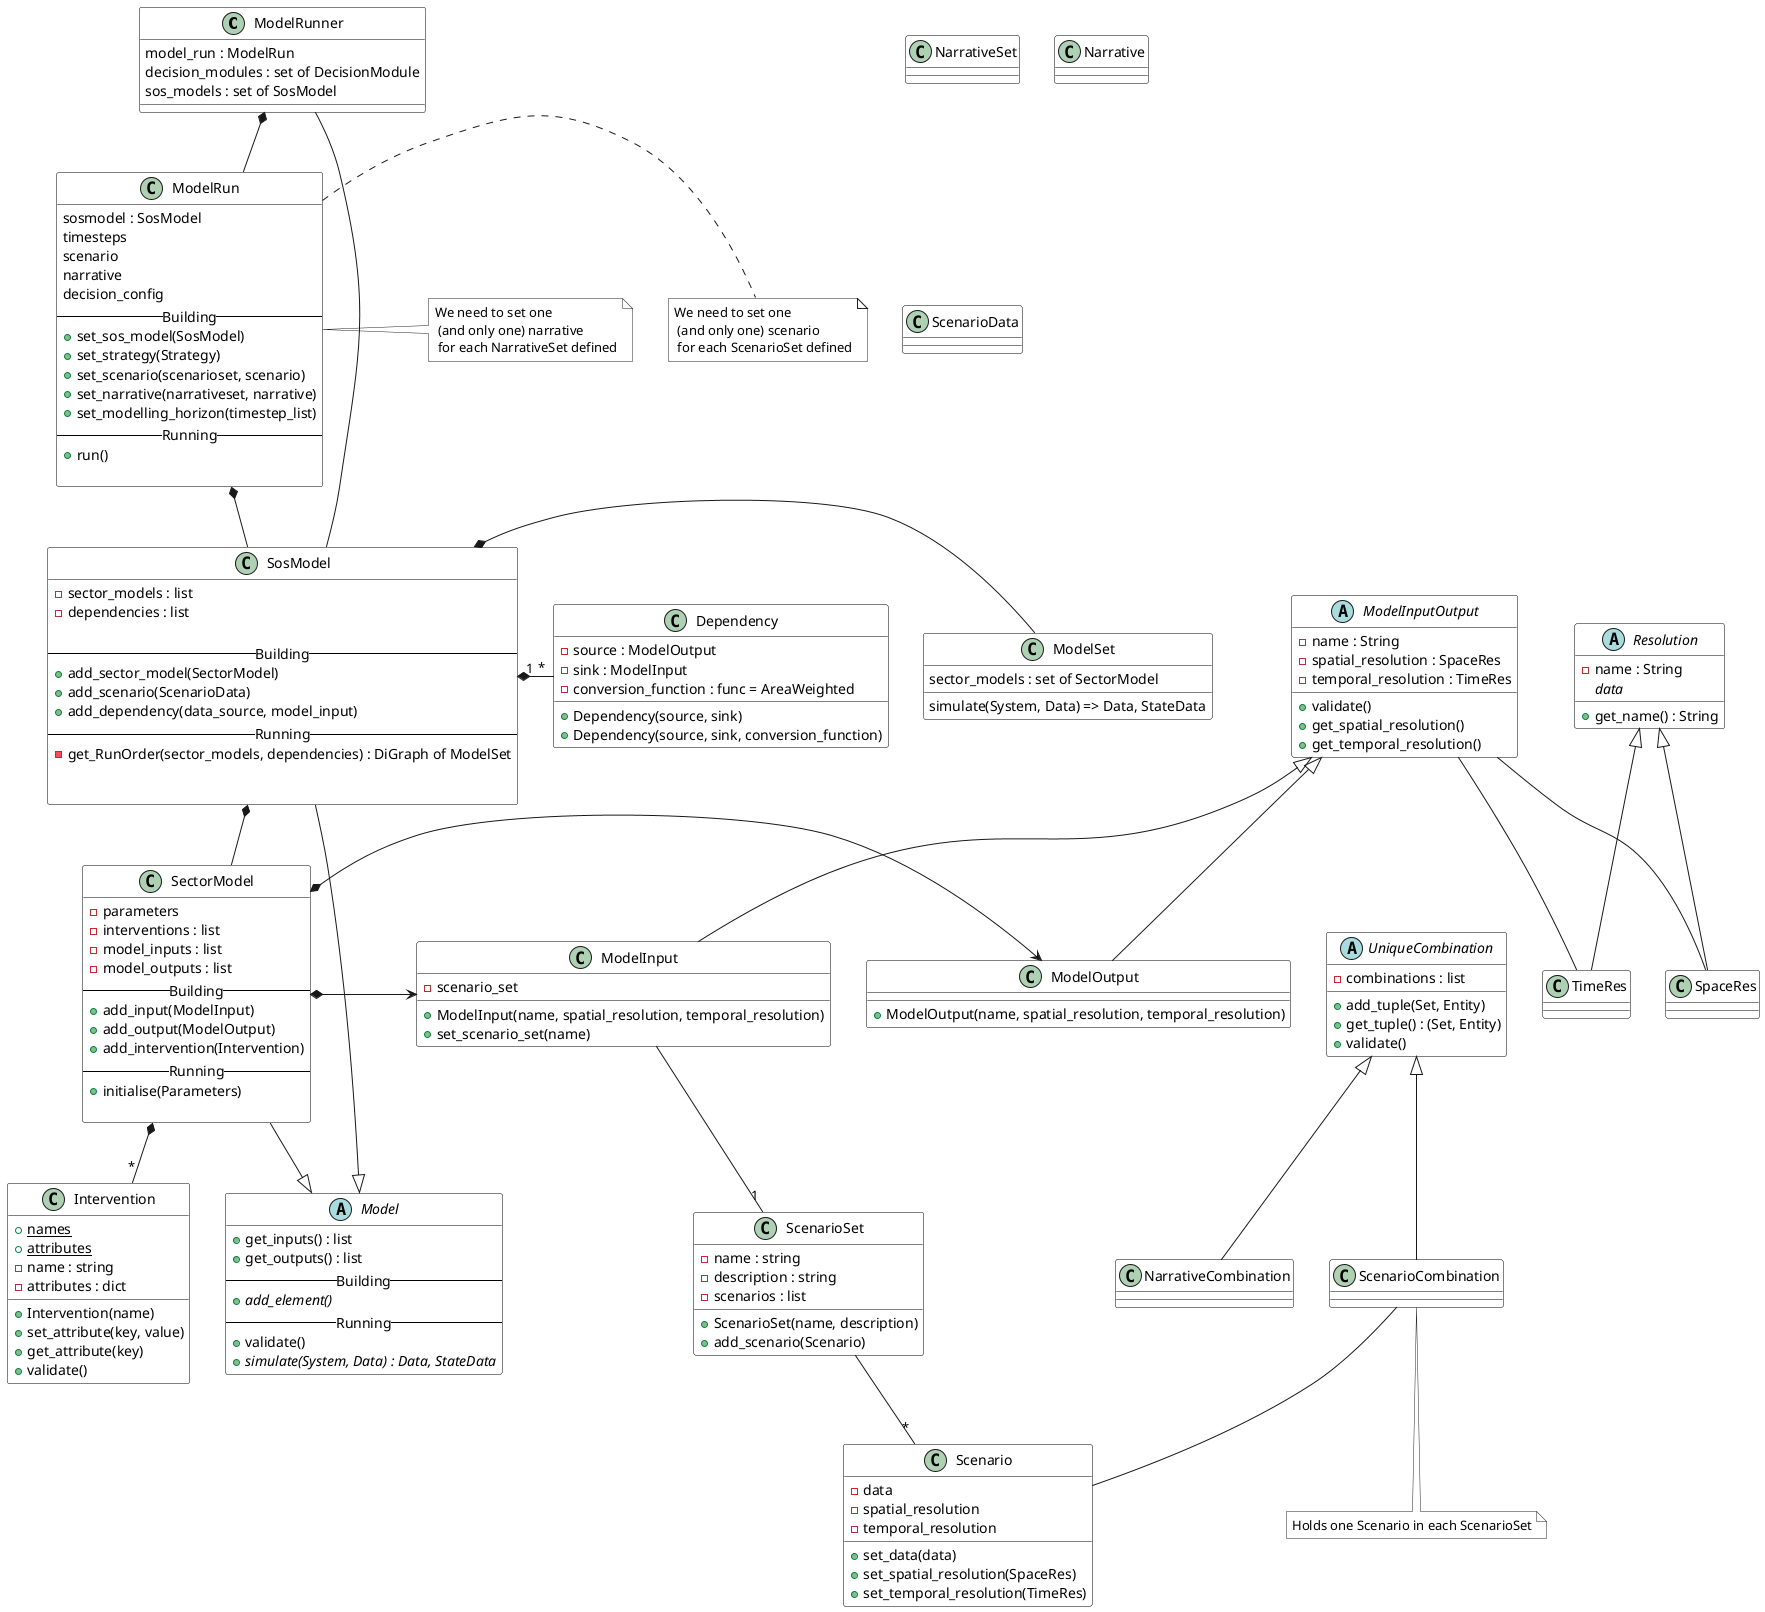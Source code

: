 @startuml
skinparam {
  shadowing false
  classBackgroundColor white
  classBorderColor black
  noteBackgroundColor white
  noteBorderColor #222
}

class ModelRunner {
  model_run : ModelRun
  decision_modules : set of DecisionModule
  sos_models : set of SosModel
}

class ScenarioSet {
- name : string
- description : string
- scenarios : list
+ ScenarioSet(name, description)
+ add_scenario(Scenario)
}

class Scenario {
- data
- spatial_resolution
- temporal_resolution
+ set_data(data)
+ set_spatial_resolution(SpaceRes)
+ set_temporal_resolution(TimeRes)
}

abstract class UniqueCombination {
- combinations : list
+ add_tuple(Set, Entity)
+ get_tuple() : (Set, Entity)
+ validate()
}

UniqueCombination <|-- ScenarioCombination

class ScenarioCombination {
}
note bottom of ScenarioCombination : Holds one Scenario in each ScenarioSet

UniqueCombination <|-- NarrativeCombination

class NarrativeSet {

}

class Narrative {

}


ScenarioCombination -- Scenario
ScenarioSet -- "*" Scenario
ModelInput -- "1" ScenarioSet

class ModelRun {
  sosmodel : SosModel
  timesteps
  scenario
  narrative
  decision_config
  -- Building --
  + set_sos_model(SosModel)
  + set_strategy(Strategy)
  + set_scenario(scenarioset, scenario)
  + set_narrative(narrativeset, narrative)
  + set_modelling_horizon(timestep_list)
  -- Running --
  + run()
  
}
note right of ModelRun : We need to set one\n (and only one) scenario\n for each ScenarioSet defined
note right of ModelRun : We need to set one\n (and only one) narrative\n for each NarrativeSet defined


ModelRunner *-- ModelRun
ModelRun *-- SosModel


abstract class Model {
+ get_inputs() : list
+ get_outputs() : list
-- Building --
+ {abstract} add_element()
-- Running --
+ validate()
+ {abstract} simulate(System, Data) : Data, StateData
}


class SosModel {
  - sector_models : list 
  - dependencies : list

  -- Building --
  + add_sector_model(SectorModel)
  + add_scenario(ScenarioData)
  + add_dependency(data_source, model_input)
  -- Running --
  - get_RunOrder(sector_models, dependencies) : DiGraph of ModelSet


}

class SectorModel {
  - parameters
  - interventions : list
  - model_inputs : list
  - model_outputs : list
  -- Building --
  + add_input(ModelInput)
  + add_output(ModelOutput)
  + add_intervention(Intervention)
  -- Running --
  + initialise(Parameters)

}

class ScenarioData {

}

SosModel --|> Model
SectorModel --|> Model

SectorModel *-> ModelInput
SectorModel *-> ModelOutput

SosModel *-- SectorModel

class ModelSet {
  sector_models : set of SectorModel
  simulate(System, Data) => Data, StateData
}

SosModel *- ModelSet



abstract class ModelInputOutput {
  - name : String
  - spatial_resolution : SpaceRes
  - temporal_resolution : TimeRes
  + validate()
  + get_spatial_resolution()
  + get_temporal_resolution()
}

ModelInputOutput <|-- ModelInput 
ModelInputOutput <|-- ModelOutput
ModelInputOutput -- SpaceRes
ModelInputOutput -- TimeRes

class ModelInput {
  - scenario_set
  + ModelInput(name, spatial_resolution, temporal_resolution)
  + set_scenario_set(name)
}

class ModelOutput {
 + ModelOutput(name, spatial_resolution, temporal_resolution)
}

abstract class Resolution {
- name : String
{abstract} data
+ get_name() : String
}

Resolution <|-- SpaceRes
Resolution <|-- TimeRes

class SpaceRes {

}

class TimeRes {

}

class Dependency {
  - source : ModelOutput
  - sink : ModelInput
  - conversion_function : func = AreaWeighted
  + Dependency(source, sink)
  + Dependency(source, sink, conversion_function)
}
SosModel "1" *- "*" Dependency


ModelRunner -- SosModel

SectorModel *-- "*" Intervention
class Intervention {
+ {static} names
+ {static} attributes 
- name : string
- attributes : dict
+ Intervention(name)
+ set_attribute(key, value)
+ get_attribute(key)
+ validate()
}

@enduml
